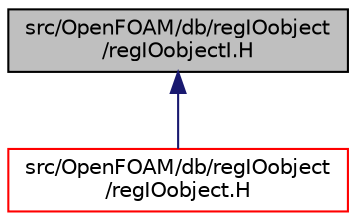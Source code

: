 digraph "src/OpenFOAM/db/regIOobject/regIOobjectI.H"
{
  bgcolor="transparent";
  edge [fontname="Helvetica",fontsize="10",labelfontname="Helvetica",labelfontsize="10"];
  node [fontname="Helvetica",fontsize="10",shape=record];
  Node1 [label="src/OpenFOAM/db/regIOobject\l/regIOobjectI.H",height=0.2,width=0.4,color="black", fillcolor="grey75", style="filled", fontcolor="black"];
  Node1 -> Node2 [dir="back",color="midnightblue",fontsize="10",style="solid",fontname="Helvetica"];
  Node2 [label="src/OpenFOAM/db/regIOobject\l/regIOobject.H",height=0.2,width=0.4,color="red",URL="$a07784.html"];
}
